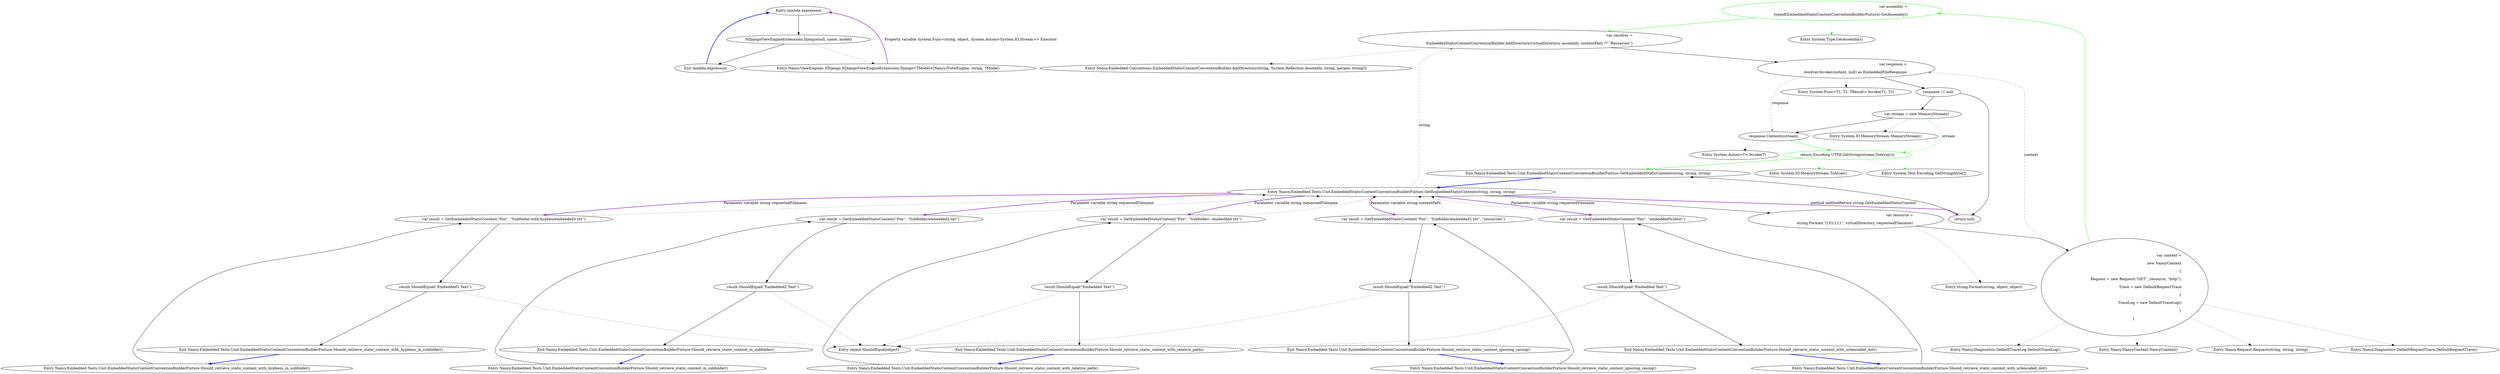 digraph  {
n0 [label="Entry lambda expression", span="14-14", cluster="lambda expression"];
n1 [label="NDjangoViewEngineExtensions.Django(null, name, model)", span="14-14", cluster="lambda expression"];
n2 [label="Exit lambda expression", span="14-14", cluster="lambda expression"];
n3 [label="Entry Nancy.ViewEngines.NDjango.NDjangoViewEngineExtensions.Django<TModel>(Nancy.IViewEngine, string, TModel)", span="12-12", cluster="Nancy.ViewEngines.NDjango.NDjangoViewEngineExtensions.Django<TModel>(Nancy.IViewEngine, string, TModel)"];
d24 [label="var assembly =\r\n                typeof(EmbeddedStaticContentConventionBuilderFixture).GetAssembly()", span="85-86", cluster="Nancy.Embedded.Tests.Unit.EmbeddedStaticContentConventionBuilderFixture.GetEmbeddedStaticContent(string, string, string)", color=green, community=0];
d23 [label="var context =\r\n                new NancyContext\r\n                {\r\n                    Request = new Request(''GET'', resource, ''http''),\r\n                    Trace = new DefaultRequestTrace\r\n                    {\r\n                        TraceLog = new DefaultTraceLog()\r\n                    }\r\n                }", span="75-83", cluster="Nancy.Embedded.Tests.Unit.EmbeddedStaticContentConventionBuilderFixture.GetEmbeddedStaticContent(string, string, string)"];
d25 [label="var resolver =\r\n                EmbeddedStaticContentConventionBuilder.AddDirectory(virtualDirectory, assembly, contentPath ?? ''Resources'')", span="88-89", cluster="Nancy.Embedded.Tests.Unit.EmbeddedStaticContentConventionBuilderFixture.GetEmbeddedStaticContent(string, string, string)"];
d38 [label="Entry System.Type.GetAssembly()", span="42-42", cluster="System.Type.GetAssembly()"];
d30 [label="return Encoding.UTF8.GetString(stream.ToArray());", span="99-99", cluster="Nancy.Embedded.Tests.Unit.EmbeddedStaticContentConventionBuilderFixture.GetEmbeddedStaticContent(string, string, string)", color=green, community=0];
d29 [label="response.Contents(stream)", span="98-98", cluster="Nancy.Embedded.Tests.Unit.EmbeddedStaticContentConventionBuilderFixture.GetEmbeddedStaticContent(string, string, string)"];
d28 [label="var stream = new MemoryStream()", span="96-96", cluster="Nancy.Embedded.Tests.Unit.EmbeddedStaticContentConventionBuilderFixture.GetEmbeddedStaticContent(string, string, string)"];
d32 [label="Exit Nancy.Embedded.Tests.Unit.EmbeddedStaticContentConventionBuilderFixture.GetEmbeddedStaticContent(string, string, string)", span="70-70", cluster="Nancy.Embedded.Tests.Unit.EmbeddedStaticContentConventionBuilderFixture.GetEmbeddedStaticContent(string, string, string)"];
d43 [label="Entry System.IO.MemoryStream.ToArray()", span="0-0", cluster="System.IO.MemoryStream.ToArray()"];
d44 [label="Entry System.Text.Encoding.GetString(byte[])", span="0-0", cluster="System.Text.Encoding.GetString(byte[])"];
d22 [label="var resource =\r\n                string.Format(''/{0}/{1}'', virtualDirectory, requestedFilename)", span="72-73", cluster="Nancy.Embedded.Tests.Unit.EmbeddedStaticContentConventionBuilderFixture.GetEmbeddedStaticContent(string, string, string)"];
d34 [label="Entry Nancy.NancyContext.NancyContext()", span="26-26", cluster="Nancy.NancyContext.NancyContext()"];
d35 [label="Entry Nancy.Request.Request(string, string, string)", span="33-33", cluster="Nancy.Request.Request(string, string, string)"];
d36 [label="Entry Nancy.Diagnostics.DefaultRequestTrace.DefaultRequestTrace()", span="7-7", cluster="Nancy.Diagnostics.DefaultRequestTrace.DefaultRequestTrace()"];
d37 [label="Entry Nancy.Diagnostics.DefaultTraceLog.DefaultTraceLog()", span="15-15", cluster="Nancy.Diagnostics.DefaultTraceLog.DefaultTraceLog()"];
d26 [label="var response =\r\n                resolver.Invoke(context, null) as EmbeddedFileResponse", span="91-92", cluster="Nancy.Embedded.Tests.Unit.EmbeddedStaticContentConventionBuilderFixture.GetEmbeddedStaticContent(string, string, string)"];
d4 [label="Entry Nancy.Embedded.Tests.Unit.EmbeddedStaticContentConventionBuilderFixture.GetEmbeddedStaticContent(string, string, string)", span="70-70", cluster="Nancy.Embedded.Tests.Unit.EmbeddedStaticContentConventionBuilderFixture.GetEmbeddedStaticContent(string, string, string)"];
d39 [label="Entry Nancy.Embedded.Conventions.EmbeddedStaticContentConventionBuilder.AddDirectory(string, System.Reflection.Assembly, string, params string[])", span="29-29", cluster="Nancy.Embedded.Conventions.EmbeddedStaticContentConventionBuilder.AddDirectory(string, System.Reflection.Assembly, string, params string[])"];
d42 [label="Entry System.Action<T>.Invoke(T)", span="0-0", cluster="System.Action<T>.Invoke(T)"];
d27 [label="response != null", span="94-94", cluster="Nancy.Embedded.Tests.Unit.EmbeddedStaticContentConventionBuilderFixture.GetEmbeddedStaticContent(string, string, string)"];
d41 [label="Entry System.IO.MemoryStream.MemoryStream()", span="0-0", cluster="System.IO.MemoryStream.MemoryStream()"];
d31 [label="return null;", span="103-103", cluster="Nancy.Embedded.Tests.Unit.EmbeddedStaticContentConventionBuilderFixture.GetEmbeddedStaticContent(string, string, string)"];
d33 [label="Entry string.Format(string, object, object)", span="0-0", cluster="string.Format(string, object, object)"];
d40 [label="Entry System.Func<T1, T2, TResult>.Invoke(T1, T2)", span="0-0", cluster="System.Func<T1, T2, TResult>.Invoke(T1, T2)"];
d1 [label="var result = GetEmbeddedStaticContent(''Foo'', ''embedded%2etxt'')", span="20-20", cluster="Nancy.Embedded.Tests.Unit.EmbeddedStaticContentConventionBuilderFixture.Should_retrieve_static_content_with_urlencoded_dot()"];
d7 [label="var result = GetEmbeddedStaticContent(''Foo'', ''Subfolder/embedded2.txt'')", span="31-31", cluster="Nancy.Embedded.Tests.Unit.EmbeddedStaticContentConventionBuilderFixture.Should_retrieve_static_content_in_subfolder()"];
d11 [label="var result = GetEmbeddedStaticContent(''Foo'', ''Subfolder-with-hyphen/embedded3.txt'')", span="42-42", cluster="Nancy.Embedded.Tests.Unit.EmbeddedStaticContentConventionBuilderFixture.Should_retrieve_static_content_with_hyphens_in_subfolder()"];
d15 [label="var result = GetEmbeddedStaticContent(''Foo'', ''Subfolder/../embedded.txt'')", span="53-53", cluster="Nancy.Embedded.Tests.Unit.EmbeddedStaticContentConventionBuilderFixture.Should_retrieve_static_content_with_relative_path()"];
d19 [label="var result = GetEmbeddedStaticContent(''Foo'', ''Subfolder/embedded2.txt'', ''resources'')", span="64-64", cluster="Nancy.Embedded.Tests.Unit.EmbeddedStaticContentConventionBuilderFixture.Should_retrieve_static_content_ignoring_casing()"];
d0 [label="Entry Nancy.Embedded.Tests.Unit.EmbeddedStaticContentConventionBuilderFixture.Should_retrieve_static_content_with_urlencoded_dot()", span="16-16", cluster="Nancy.Embedded.Tests.Unit.EmbeddedStaticContentConventionBuilderFixture.Should_retrieve_static_content_with_urlencoded_dot()"];
d2 [label="result.ShouldEqual(''Embedded Text'')", span="23-23", cluster="Nancy.Embedded.Tests.Unit.EmbeddedStaticContentConventionBuilderFixture.Should_retrieve_static_content_with_urlencoded_dot()"];
d6 [label="Entry Nancy.Embedded.Tests.Unit.EmbeddedStaticContentConventionBuilderFixture.Should_retrieve_static_content_in_subfolder()", span="27-27", cluster="Nancy.Embedded.Tests.Unit.EmbeddedStaticContentConventionBuilderFixture.Should_retrieve_static_content_in_subfolder()"];
d8 [label="result.ShouldEqual(''Embedded2 Text'')", span="34-34", cluster="Nancy.Embedded.Tests.Unit.EmbeddedStaticContentConventionBuilderFixture.Should_retrieve_static_content_in_subfolder()"];
d10 [label="Entry Nancy.Embedded.Tests.Unit.EmbeddedStaticContentConventionBuilderFixture.Should_retrieve_static_content_with_hyphens_in_subfolder()", span="38-38", cluster="Nancy.Embedded.Tests.Unit.EmbeddedStaticContentConventionBuilderFixture.Should_retrieve_static_content_with_hyphens_in_subfolder()"];
d12 [label="result.ShouldEqual(''Embedded3 Text'')", span="45-45", cluster="Nancy.Embedded.Tests.Unit.EmbeddedStaticContentConventionBuilderFixture.Should_retrieve_static_content_with_hyphens_in_subfolder()"];
d14 [label="Entry Nancy.Embedded.Tests.Unit.EmbeddedStaticContentConventionBuilderFixture.Should_retrieve_static_content_with_relative_path()", span="49-49", cluster="Nancy.Embedded.Tests.Unit.EmbeddedStaticContentConventionBuilderFixture.Should_retrieve_static_content_with_relative_path()"];
d16 [label="result.ShouldEqual(''Embedded Text'')", span="56-56", cluster="Nancy.Embedded.Tests.Unit.EmbeddedStaticContentConventionBuilderFixture.Should_retrieve_static_content_with_relative_path()"];
d18 [label="Entry Nancy.Embedded.Tests.Unit.EmbeddedStaticContentConventionBuilderFixture.Should_retrieve_static_content_ignoring_casing()", span="60-60", cluster="Nancy.Embedded.Tests.Unit.EmbeddedStaticContentConventionBuilderFixture.Should_retrieve_static_content_ignoring_casing()"];
d20 [label="result.ShouldEqual(''Embedded2 Text'')", span="67-67", cluster="Nancy.Embedded.Tests.Unit.EmbeddedStaticContentConventionBuilderFixture.Should_retrieve_static_content_ignoring_casing()"];
d3 [label="Exit Nancy.Embedded.Tests.Unit.EmbeddedStaticContentConventionBuilderFixture.Should_retrieve_static_content_with_urlencoded_dot()", span="16-16", cluster="Nancy.Embedded.Tests.Unit.EmbeddedStaticContentConventionBuilderFixture.Should_retrieve_static_content_with_urlencoded_dot()"];
d5 [label="Entry object.ShouldEqual(object)", span="106-106", cluster="object.ShouldEqual(object)"];
d9 [label="Exit Nancy.Embedded.Tests.Unit.EmbeddedStaticContentConventionBuilderFixture.Should_retrieve_static_content_in_subfolder()", span="27-27", cluster="Nancy.Embedded.Tests.Unit.EmbeddedStaticContentConventionBuilderFixture.Should_retrieve_static_content_in_subfolder()"];
d13 [label="Exit Nancy.Embedded.Tests.Unit.EmbeddedStaticContentConventionBuilderFixture.Should_retrieve_static_content_with_hyphens_in_subfolder()", span="38-38", cluster="Nancy.Embedded.Tests.Unit.EmbeddedStaticContentConventionBuilderFixture.Should_retrieve_static_content_with_hyphens_in_subfolder()"];
d17 [label="Exit Nancy.Embedded.Tests.Unit.EmbeddedStaticContentConventionBuilderFixture.Should_retrieve_static_content_with_relative_path()", span="49-49", cluster="Nancy.Embedded.Tests.Unit.EmbeddedStaticContentConventionBuilderFixture.Should_retrieve_static_content_with_relative_path()"];
d21 [label="Exit Nancy.Embedded.Tests.Unit.EmbeddedStaticContentConventionBuilderFixture.Should_retrieve_static_content_ignoring_casing()", span="60-60", cluster="Nancy.Embedded.Tests.Unit.EmbeddedStaticContentConventionBuilderFixture.Should_retrieve_static_content_ignoring_casing()"];
n0 -> n1  [key=0, style=solid];
n1 -> n2  [key=0, style=solid];
n1 -> n3  [key=2, style=dotted];
n2 -> n0  [key=0, style=bold, color=blue];
n3 -> n0  [key=3, color=darkorchid, style=bold, label="Property variable System.Func<string, object, System.Action<System.IO.Stream>> Executor"];
d24 -> d25  [key=0, style=solid, color=green];
d24 -> d38  [key=2, style=dotted, color=green];
d23 -> d24  [key=0, style=solid, color=green];
d23 -> d34  [key=2, style=dotted];
d23 -> d35  [key=2, style=dotted];
d23 -> d36  [key=2, style=dotted];
d23 -> d37  [key=2, style=dotted];
d23 -> d26  [key=1, style=dashed, color=darkseagreen4, label=context];
d25 -> d26  [key=0, style=solid];
d25 -> d39  [key=2, style=dotted];
d30 -> d32  [key=0, style=solid, color=green];
d30 -> d43  [key=2, style=dotted, color=green];
d30 -> d44  [key=2, style=dotted, color=green];
d29 -> d30  [key=0, style=solid, color=green];
d29 -> d42  [key=2, style=dotted];
d28 -> d30  [key=1, style=dashed, color=green, label=stream];
d28 -> d29  [key=0, style=solid];
d28 -> d41  [key=2, style=dotted];
d32 -> d4  [key=0, style=bold, color=blue];
d22 -> d23  [key=0, style=solid];
d22 -> d33  [key=2, style=dotted];
d26 -> d29  [key=1, style=dashed, color=darkseagreen4, label=response];
d26 -> d27  [key=0, style=solid];
d26 -> d40  [key=2, style=dotted];
d4 -> d25  [key=1, style=dashed, color=darkseagreen4, label=string];
d4 -> d22  [key=0, style=solid];
d4 -> d1  [key=3, color=darkorchid, style=bold, label="Parameter variable string requestedFilename"];
d4 -> d7  [key=3, color=darkorchid, style=bold, label="Parameter variable string requestedFilename"];
d4 -> d11  [key=3, color=darkorchid, style=bold, label="Parameter variable string requestedFilename"];
d4 -> d15  [key=3, color=darkorchid, style=bold, label="Parameter variable string requestedFilename"];
d4 -> d19  [key=3, color=darkorchid, style=bold, label="Parameter variable string contentPath"];
d4 -> d31  [key=3, color=darkorchid, style=bold, label="method methodReturn string GetEmbeddedStaticContent"];
d27 -> d28  [key=0, style=solid];
d27 -> d31  [key=0, style=solid];
d31 -> d32  [key=0, style=solid];
d1 -> d4  [key=2, style=dotted];
d1 -> d2  [key=0, style=solid];
d7 -> d4  [key=2, style=dotted];
d7 -> d8  [key=0, style=solid];
d11 -> d4  [key=2, style=dotted];
d11 -> d12  [key=0, style=solid];
d15 -> d4  [key=2, style=dotted];
d15 -> d16  [key=0, style=solid];
d19 -> d4  [key=2, style=dotted];
d19 -> d20  [key=0, style=solid];
d0 -> d1  [key=0, style=solid];
d2 -> d3  [key=0, style=solid];
d2 -> d5  [key=2, style=dotted];
d6 -> d7  [key=0, style=solid];
d8 -> d9  [key=0, style=solid];
d8 -> d5  [key=2, style=dotted];
d10 -> d11  [key=0, style=solid];
d12 -> d13  [key=0, style=solid];
d12 -> d5  [key=2, style=dotted];
d14 -> d15  [key=0, style=solid];
d16 -> d17  [key=0, style=solid];
d16 -> d5  [key=2, style=dotted];
d18 -> d19  [key=0, style=solid];
d20 -> d21  [key=0, style=solid];
d20 -> d5  [key=2, style=dotted];
d3 -> d0  [key=0, style=bold, color=blue];
d9 -> d6  [key=0, style=bold, color=blue];
d13 -> d10  [key=0, style=bold, color=blue];
d17 -> d14  [key=0, style=bold, color=blue];
d21 -> d18  [key=0, style=bold, color=blue];
}
